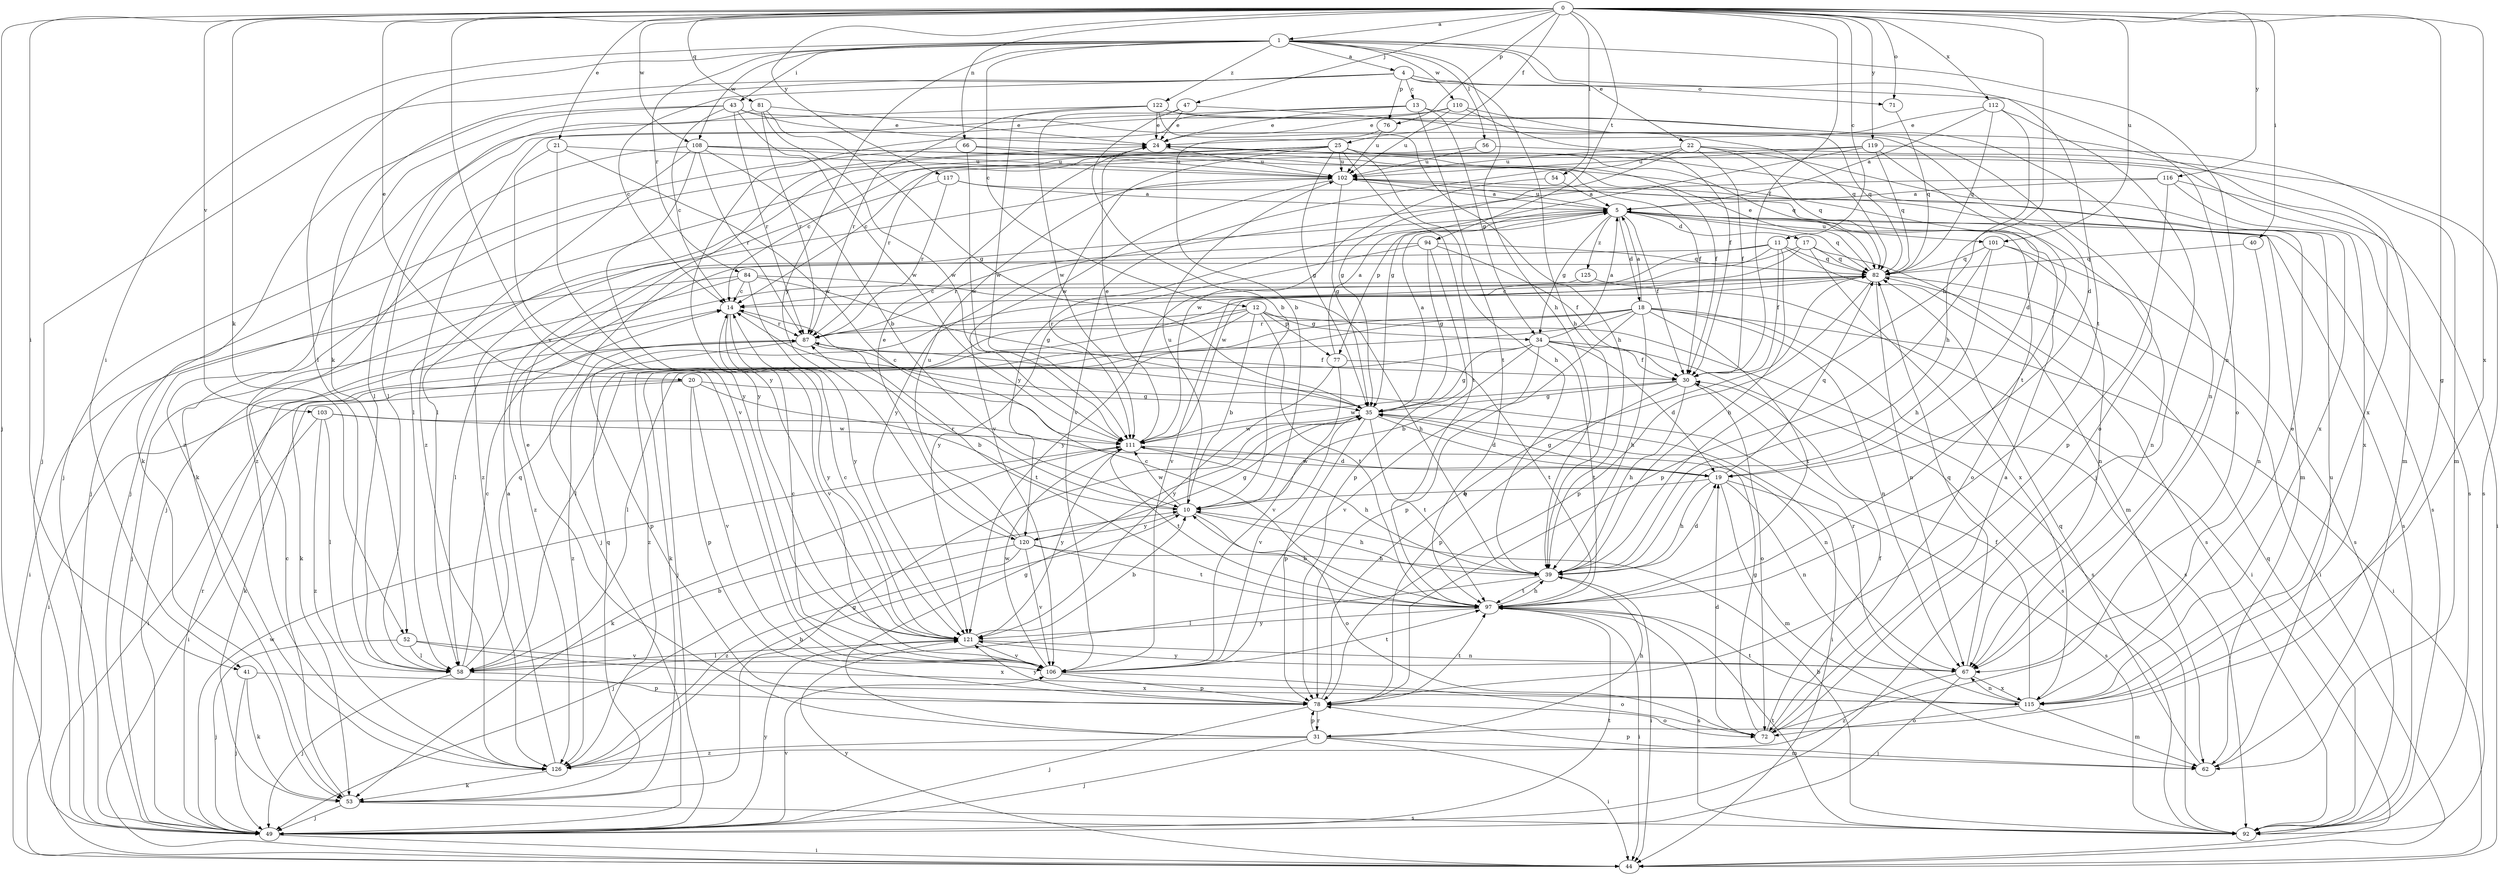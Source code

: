 strict digraph  {
0;
1;
4;
5;
10;
11;
12;
13;
14;
17;
18;
19;
20;
21;
22;
24;
25;
30;
31;
34;
35;
39;
40;
41;
43;
44;
47;
49;
52;
53;
54;
56;
58;
62;
66;
67;
71;
72;
76;
77;
78;
81;
82;
84;
87;
92;
94;
97;
101;
102;
103;
106;
108;
110;
111;
112;
115;
116;
117;
119;
120;
121;
122;
125;
126;
0 -> 1  [label=a];
0 -> 11  [label=c];
0 -> 20  [label=e];
0 -> 21  [label=e];
0 -> 25  [label=f];
0 -> 30  [label=f];
0 -> 31  [label=g];
0 -> 39  [label=h];
0 -> 40  [label=i];
0 -> 41  [label=i];
0 -> 47  [label=j];
0 -> 49  [label=j];
0 -> 52  [label=k];
0 -> 54  [label=l];
0 -> 66  [label=n];
0 -> 71  [label=o];
0 -> 76  [label=p];
0 -> 81  [label=q];
0 -> 94  [label=t];
0 -> 101  [label=u];
0 -> 103  [label=v];
0 -> 106  [label=v];
0 -> 108  [label=w];
0 -> 112  [label=x];
0 -> 115  [label=x];
0 -> 116  [label=y];
0 -> 117  [label=y];
0 -> 119  [label=y];
1 -> 4  [label=a];
1 -> 12  [label=c];
1 -> 22  [label=e];
1 -> 39  [label=h];
1 -> 41  [label=i];
1 -> 43  [label=i];
1 -> 56  [label=l];
1 -> 58  [label=l];
1 -> 67  [label=n];
1 -> 84  [label=r];
1 -> 97  [label=t];
1 -> 108  [label=w];
1 -> 110  [label=w];
1 -> 120  [label=y];
1 -> 122  [label=z];
4 -> 13  [label=c];
4 -> 14  [label=c];
4 -> 39  [label=h];
4 -> 49  [label=j];
4 -> 52  [label=k];
4 -> 71  [label=o];
4 -> 72  [label=o];
4 -> 76  [label=p];
5 -> 17  [label=d];
5 -> 18  [label=d];
5 -> 30  [label=f];
5 -> 34  [label=g];
5 -> 67  [label=n];
5 -> 72  [label=o];
5 -> 77  [label=p];
5 -> 82  [label=q];
5 -> 92  [label=s];
5 -> 101  [label=u];
5 -> 102  [label=u];
5 -> 120  [label=y];
5 -> 125  [label=z];
10 -> 39  [label=h];
10 -> 72  [label=o];
10 -> 87  [label=r];
10 -> 102  [label=u];
10 -> 111  [label=w];
10 -> 120  [label=y];
11 -> 30  [label=f];
11 -> 39  [label=h];
11 -> 49  [label=j];
11 -> 62  [label=m];
11 -> 82  [label=q];
11 -> 106  [label=v];
11 -> 121  [label=y];
12 -> 10  [label=b];
12 -> 34  [label=g];
12 -> 53  [label=k];
12 -> 58  [label=l];
12 -> 77  [label=p];
12 -> 87  [label=r];
12 -> 92  [label=s];
12 -> 97  [label=t];
13 -> 24  [label=e];
13 -> 34  [label=g];
13 -> 58  [label=l];
13 -> 67  [label=n];
13 -> 97  [label=t];
13 -> 121  [label=y];
14 -> 87  [label=r];
14 -> 106  [label=v];
14 -> 121  [label=y];
17 -> 82  [label=q];
17 -> 92  [label=s];
17 -> 111  [label=w];
17 -> 115  [label=x];
17 -> 126  [label=z];
18 -> 5  [label=a];
18 -> 39  [label=h];
18 -> 44  [label=i];
18 -> 49  [label=j];
18 -> 53  [label=k];
18 -> 67  [label=n];
18 -> 78  [label=p];
18 -> 87  [label=r];
18 -> 92  [label=s];
18 -> 97  [label=t];
18 -> 126  [label=z];
19 -> 10  [label=b];
19 -> 35  [label=g];
19 -> 39  [label=h];
19 -> 62  [label=m];
19 -> 67  [label=n];
19 -> 82  [label=q];
19 -> 92  [label=s];
19 -> 111  [label=w];
20 -> 10  [label=b];
20 -> 35  [label=g];
20 -> 44  [label=i];
20 -> 53  [label=k];
20 -> 78  [label=p];
20 -> 106  [label=v];
21 -> 102  [label=u];
21 -> 106  [label=v];
21 -> 111  [label=w];
21 -> 121  [label=y];
22 -> 30  [label=f];
22 -> 35  [label=g];
22 -> 82  [label=q];
22 -> 92  [label=s];
22 -> 102  [label=u];
22 -> 106  [label=v];
22 -> 115  [label=x];
24 -> 102  [label=u];
25 -> 14  [label=c];
25 -> 35  [label=g];
25 -> 39  [label=h];
25 -> 53  [label=k];
25 -> 58  [label=l];
25 -> 82  [label=q];
25 -> 87  [label=r];
25 -> 92  [label=s];
25 -> 97  [label=t];
25 -> 102  [label=u];
25 -> 111  [label=w];
30 -> 35  [label=g];
30 -> 39  [label=h];
30 -> 72  [label=o];
30 -> 78  [label=p];
30 -> 111  [label=w];
31 -> 24  [label=e];
31 -> 35  [label=g];
31 -> 39  [label=h];
31 -> 44  [label=i];
31 -> 49  [label=j];
31 -> 62  [label=m];
31 -> 78  [label=p];
31 -> 126  [label=z];
34 -> 5  [label=a];
34 -> 10  [label=b];
34 -> 19  [label=d];
34 -> 30  [label=f];
34 -> 35  [label=g];
34 -> 58  [label=l];
34 -> 92  [label=s];
34 -> 97  [label=t];
34 -> 106  [label=v];
35 -> 5  [label=a];
35 -> 14  [label=c];
35 -> 19  [label=d];
35 -> 44  [label=i];
35 -> 78  [label=p];
35 -> 97  [label=t];
35 -> 106  [label=v];
35 -> 111  [label=w];
39 -> 19  [label=d];
39 -> 44  [label=i];
39 -> 58  [label=l];
39 -> 97  [label=t];
40 -> 67  [label=n];
40 -> 82  [label=q];
41 -> 49  [label=j];
41 -> 53  [label=k];
41 -> 115  [label=x];
43 -> 14  [label=c];
43 -> 19  [label=d];
43 -> 24  [label=e];
43 -> 53  [label=k];
43 -> 87  [label=r];
43 -> 111  [label=w];
43 -> 126  [label=z];
44 -> 121  [label=y];
47 -> 10  [label=b];
47 -> 24  [label=e];
47 -> 82  [label=q];
47 -> 111  [label=w];
49 -> 44  [label=i];
49 -> 87  [label=r];
49 -> 97  [label=t];
49 -> 106  [label=v];
49 -> 111  [label=w];
49 -> 121  [label=y];
52 -> 49  [label=j];
52 -> 58  [label=l];
52 -> 106  [label=v];
52 -> 115  [label=x];
53 -> 14  [label=c];
53 -> 35  [label=g];
53 -> 49  [label=j];
53 -> 82  [label=q];
53 -> 92  [label=s];
54 -> 5  [label=a];
54 -> 111  [label=w];
56 -> 49  [label=j];
56 -> 62  [label=m];
56 -> 102  [label=u];
58 -> 10  [label=b];
58 -> 14  [label=c];
58 -> 49  [label=j];
58 -> 78  [label=p];
58 -> 82  [label=q];
62 -> 78  [label=p];
62 -> 82  [label=q];
62 -> 102  [label=u];
66 -> 30  [label=f];
66 -> 49  [label=j];
66 -> 102  [label=u];
66 -> 111  [label=w];
67 -> 49  [label=j];
67 -> 82  [label=q];
67 -> 115  [label=x];
67 -> 121  [label=y];
67 -> 126  [label=z];
71 -> 82  [label=q];
72 -> 5  [label=a];
72 -> 19  [label=d];
72 -> 30  [label=f];
72 -> 35  [label=g];
76 -> 10  [label=b];
76 -> 102  [label=u];
77 -> 5  [label=a];
77 -> 97  [label=t];
77 -> 106  [label=v];
77 -> 121  [label=y];
78 -> 49  [label=j];
78 -> 72  [label=o];
78 -> 82  [label=q];
78 -> 97  [label=t];
78 -> 121  [label=y];
78 -> 31  [label=r];
81 -> 24  [label=e];
81 -> 35  [label=g];
81 -> 58  [label=l];
81 -> 87  [label=r];
81 -> 111  [label=w];
82 -> 14  [label=c];
82 -> 24  [label=e];
82 -> 44  [label=i];
82 -> 58  [label=l];
82 -> 67  [label=n];
82 -> 78  [label=p];
84 -> 14  [label=c];
84 -> 35  [label=g];
84 -> 39  [label=h];
84 -> 44  [label=i];
84 -> 49  [label=j];
84 -> 121  [label=y];
87 -> 30  [label=f];
87 -> 44  [label=i];
87 -> 78  [label=p];
87 -> 97  [label=t];
87 -> 126  [label=z];
92 -> 10  [label=b];
92 -> 82  [label=q];
92 -> 97  [label=t];
94 -> 30  [label=f];
94 -> 35  [label=g];
94 -> 78  [label=p];
94 -> 82  [label=q];
94 -> 87  [label=r];
94 -> 121  [label=y];
97 -> 10  [label=b];
97 -> 14  [label=c];
97 -> 39  [label=h];
97 -> 44  [label=i];
97 -> 92  [label=s];
97 -> 121  [label=y];
101 -> 39  [label=h];
101 -> 67  [label=n];
101 -> 78  [label=p];
101 -> 82  [label=q];
101 -> 92  [label=s];
102 -> 5  [label=a];
102 -> 35  [label=g];
102 -> 49  [label=j];
102 -> 62  [label=m];
102 -> 106  [label=v];
103 -> 44  [label=i];
103 -> 58  [label=l];
103 -> 67  [label=n];
103 -> 111  [label=w];
103 -> 126  [label=z];
106 -> 14  [label=c];
106 -> 72  [label=o];
106 -> 78  [label=p];
106 -> 97  [label=t];
106 -> 111  [label=w];
108 -> 10  [label=b];
108 -> 19  [label=d];
108 -> 30  [label=f];
108 -> 58  [label=l];
108 -> 87  [label=r];
108 -> 102  [label=u];
108 -> 121  [label=y];
108 -> 126  [label=z];
110 -> 24  [label=e];
110 -> 30  [label=f];
110 -> 82  [label=q];
110 -> 102  [label=u];
110 -> 126  [label=z];
111 -> 19  [label=d];
111 -> 24  [label=e];
111 -> 39  [label=h];
111 -> 53  [label=k];
111 -> 97  [label=t];
111 -> 121  [label=y];
112 -> 5  [label=a];
112 -> 24  [label=e];
112 -> 39  [label=h];
112 -> 49  [label=j];
112 -> 82  [label=q];
115 -> 24  [label=e];
115 -> 30  [label=f];
115 -> 62  [label=m];
115 -> 67  [label=n];
115 -> 72  [label=o];
115 -> 87  [label=r];
115 -> 97  [label=t];
116 -> 5  [label=a];
116 -> 44  [label=i];
116 -> 78  [label=p];
116 -> 115  [label=x];
116 -> 121  [label=y];
117 -> 5  [label=a];
117 -> 87  [label=r];
117 -> 92  [label=s];
117 -> 126  [label=z];
119 -> 14  [label=c];
119 -> 35  [label=g];
119 -> 62  [label=m];
119 -> 82  [label=q];
119 -> 97  [label=t];
119 -> 102  [label=u];
120 -> 24  [label=e];
120 -> 35  [label=g];
120 -> 39  [label=h];
120 -> 49  [label=j];
120 -> 97  [label=t];
120 -> 102  [label=u];
120 -> 106  [label=v];
120 -> 126  [label=z];
121 -> 10  [label=b];
121 -> 14  [label=c];
121 -> 58  [label=l];
121 -> 67  [label=n];
121 -> 106  [label=v];
122 -> 24  [label=e];
122 -> 39  [label=h];
122 -> 49  [label=j];
122 -> 72  [label=o];
122 -> 87  [label=r];
122 -> 111  [label=w];
122 -> 115  [label=x];
125 -> 14  [label=c];
125 -> 44  [label=i];
126 -> 5  [label=a];
126 -> 10  [label=b];
126 -> 53  [label=k];
}
